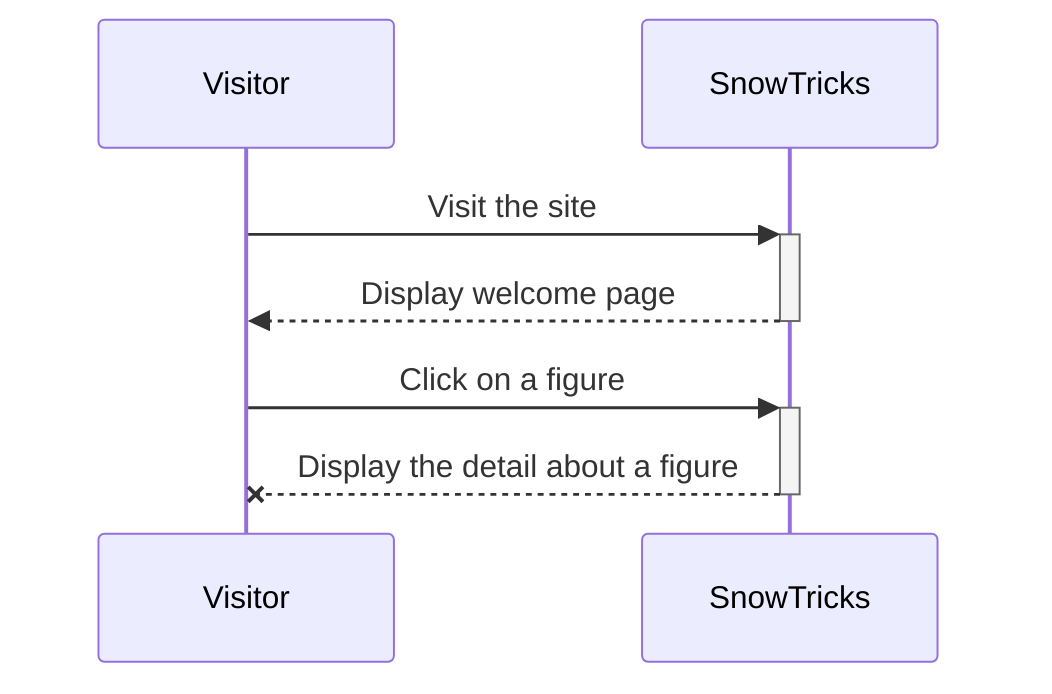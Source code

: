 sequenceDiagram
  participant Visitor as Visitor
  participant SnowTricks as SnowTricks

  Visitor ->>+ SnowTricks: Visit the site
  SnowTricks -->>- Visitor: Display welcome page
  Visitor ->>+ SnowTricks: Click on a figure
  SnowTricks --x- Visitor: Display the detail about a figure